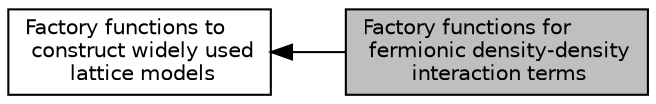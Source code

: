 digraph "Factory functions for fermionic density-density interaction terms"
{
  edge [fontname="Helvetica",fontsize="10",labelfontname="Helvetica",labelfontsize="10"];
  node [fontname="Helvetica",fontsize="10",shape=record];
  rankdir=LR;
  Node0 [label="Factory functions for\l fermionic density-density\l interaction terms",height=0.2,width=0.4,color="black", fillcolor="grey75", style="filled", fontcolor="black"];
  Node1 [label="Factory functions to\l construct widely used\l lattice models",height=0.2,width=0.4,color="black", fillcolor="white", style="filled",URL="$group___lattice_presets.html"];
  Node1->Node0 [shape=plaintext, dir="back", style="solid"];
}
